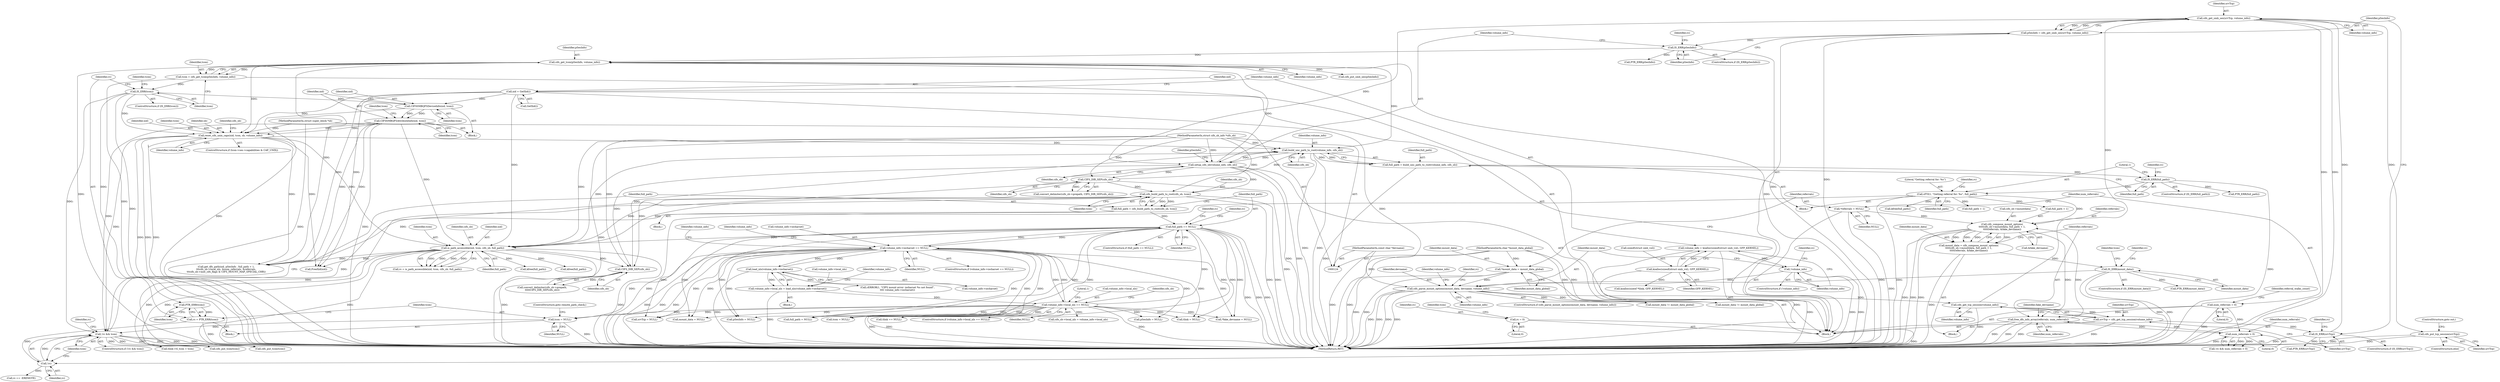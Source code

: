 digraph "0_linux_70945643722ffeac779d2529a348f99567fa5c33@pointer" {
"1000752" [label="(Call,cifs_put_tcp_session(srvTcp))"];
"1000298" [label="(Call,cifs_get_smb_ses(srvTcp, volume_info))"];
"1000288" [label="(Call,IS_ERR(srvTcp))"];
"1000283" [label="(Call,srvTcp = cifs_get_tcp_session(volume_info))"];
"1000285" [label="(Call,cifs_get_tcp_session(volume_info))"];
"1000192" [label="(Call,cifs_parse_mount_options(mount_data, devname, volume_info))"];
"1000138" [label="(Call,*mount_data = mount_data_global)"];
"1000127" [label="(MethodParameterIn,char *mount_data_global)"];
"1000627" [label="(Call,IS_ERR(mount_data))"];
"1000607" [label="(Call,mount_data = cifs_compose_mount_options(\n\t\t\t\t\tcifs_sb->mountdata, full_path + 1,\n\t\t\t\t\treferrals, &fake_devname))"];
"1000609" [label="(Call,cifs_compose_mount_options(\n\t\t\t\t\tcifs_sb->mountdata, full_path + 1,\n\t\t\t\t\treferrals, &fake_devname))"];
"1000565" [label="(Call,cFYI(1, \"Getting referral for: %s\", full_path))"];
"1000557" [label="(Call,IS_ERR(full_path))"];
"1000551" [label="(Call,full_path = build_unc_path_to_root(volume_info, cifs_sb))"];
"1000553" [label="(Call,build_unc_path_to_root(volume_info, cifs_sb))"];
"1000375" [label="(Call,reset_cifs_unix_caps(xid, tcon, sb, volume_info))"];
"1000364" [label="(Call,CIFSSMBQFSAttributeInfo(xid, tcon))"];
"1000361" [label="(Call,CIFSSMBQFSDeviceInfo(xid, tcon))"];
"1000173" [label="(Call,xid = GetXid())"];
"1000344" [label="(Call,IS_ERR(tcon))"];
"1000338" [label="(Call,tcon = cifs_get_tcon(pSesInfo, volume_info))"];
"1000340" [label="(Call,cifs_get_tcon(pSesInfo, volume_info))"];
"1000302" [label="(Call,IS_ERR(pSesInfo))"];
"1000296" [label="(Call,pSesInfo = cifs_get_smb_ses(srvTcp, volume_info))"];
"1000313" [label="(Call,setup_cifs_sb(volume_info, cifs_sb))"];
"1000126" [label="(MethodParameterIn,struct cifs_sb_info *cifs_sb)"];
"1000125" [label="(MethodParameterIn,struct super_block *sb)"];
"1000549" [label="(Call,CIFS_DIR_SEP(cifs_sb))"];
"1000501" [label="(Call,is_path_accessible(xid, tcon, cifs_sb, full_path))"];
"1000486" [label="(Call,cifs_build_path_to_root(cifs_sb, tcon))"];
"1000398" [label="(Call,CIFS_DIR_SEP(cifs_sb))"];
"1000479" [label="(Call,!rc && tcon)"];
"1000480" [label="(Call,!rc)"];
"1000347" [label="(Call,rc = PTR_ERR(tcon))"];
"1000349" [label="(Call,PTR_ERR(tcon))"];
"1000155" [label="(Call,rc = 0)"];
"1000351" [label="(Call,tcon = NULL)"];
"1000259" [label="(Call,volume_info->local_nls == NULL)"];
"1000250" [label="(Call,volume_info->local_nls = load_nls(volume_info->iocharset))"];
"1000254" [label="(Call,load_nls(volume_info->iocharset))"];
"1000237" [label="(Call,volume_info->iocharset == NULL)"];
"1000490" [label="(Call,full_path == NULL)"];
"1000484" [label="(Call,full_path = cifs_build_path_to_root(cifs_sb, tcon))"];
"1000143" [label="(Call,*referrals = NULL)"];
"1000619" [label="(Call,free_dfs_info_array(referrals, num_referrals))"];
"1000147" [label="(Call,num_referrals = 0)"];
"1000593" [label="(Call,num_referrals > 0)"];
"1000128" [label="(MethodParameterIn,const char *devname)"];
"1000183" [label="(Call,!volume_info)"];
"1000176" [label="(Call,volume_info = kzalloc(sizeof(struct smb_vol), GFP_KERNEL))"];
"1000178" [label="(Call,kzalloc(sizeof(struct smb_vol), GFP_KERNEL))"];
"1000379" [label="(Identifier,volume_info)"];
"1000309" [label="(Call,pSesInfo = NULL)"];
"1000360" [label="(Block,)"];
"1000249" [label="(Block,)"];
"1000339" [label="(Identifier,tcon)"];
"1000145" [label="(Identifier,NULL)"];
"1000567" [label="(Literal,\"Getting referral for: %s\")"];
"1000752" [label="(Call,cifs_put_tcp_session(srvTcp))"];
"1000516" [label="(Call,kfree(full_path))"];
"1000660" [label="(Call,kzalloc(sizeof *tlink, GFP_KERNEL))"];
"1000376" [label="(Identifier,xid)"];
"1000486" [label="(Call,cifs_build_path_to_root(cifs_sb, tcon))"];
"1000193" [label="(Identifier,mount_data)"];
"1000617" [label="(Call,&fake_devname)"];
"1000183" [label="(Call,!volume_info)"];
"1000682" [label="(Call,tlink->tl_tcon = tcon)"];
"1000751" [label="(ControlStructure,else)"];
"1000598" [label="(Call,*fake_devname = NULL)"];
"1000285" [label="(Call,cifs_get_tcp_session(volume_info))"];
"1000287" [label="(ControlStructure,if (IS_ERR(srvTcp)))"];
"1000666" [label="(Call,tlink == NULL)"];
"1000265" [label="(Call,cERROR(1, \"CIFS mount error: iocharset %s not found\",\n\t\t\t\t volume_info->iocharset))"];
"1000170" [label="(Call,tlink = NULL)"];
"1000640" [label="(Call,cifs_put_tcon(tcon))"];
"1000258" [label="(ControlStructure,if (volume_info->local_nls == NULL))"];
"1000364" [label="(Call,CIFSSMBQFSAttributeInfo(xid, tcon))"];
"1000346" [label="(Block,)"];
"1000181" [label="(Identifier,GFP_KERNEL)"];
"1000595" [label="(Literal,0)"];
"1000594" [label="(Identifier,num_referrals)"];
"1000194" [label="(Identifier,devname)"];
"1000159" [label="(Identifier,tcon)"];
"1000343" [label="(ControlStructure,if (IS_ERR(tcon)))"];
"1000255" [label="(Call,volume_info->iocharset)"];
"1000263" [label="(Identifier,NULL)"];
"1000276" [label="(Call,cifs_sb->local_nls = volume_info->local_nls)"];
"1000362" [label="(Identifier,xid)"];
"1000254" [label="(Call,load_nls(volume_info->iocharset))"];
"1000158" [label="(Call,tcon = NULL)"];
"1000341" [label="(Identifier,pSesInfo)"];
"1000753" [label="(Identifier,srvTcp)"];
"1000574" [label="(Call,full_path + 1)"];
"1000351" [label="(Call,tcon = NULL)"];
"1000500" [label="(Identifier,rc)"];
"1000628" [label="(Identifier,mount_data)"];
"1000488" [label="(Identifier,tcon)"];
"1000251" [label="(Call,volume_info->local_nls)"];
"1000179" [label="(Call,sizeof(struct smb_vol))"];
"1000260" [label="(Call,volume_info->local_nls)"];
"1000571" [label="(Call,get_dfs_path(xid, pSesInfo , full_path + 1,\n\t\t\tcifs_sb->local_nls, &num_referrals, &referrals,\n\t\t\tcifs_sb->mnt_cifs_flags & CIFS_MOUNT_MAP_SPECIAL_CHR))"];
"1000139" [label="(Identifier,mount_data)"];
"1000759" [label="(Call,FreeXid(xid))"];
"1000499" [label="(Call,rc = is_path_accessible(xid, tcon, cifs_sb, full_path))"];
"1000602" [label="(Call,mount_data != mount_data_global)"];
"1000483" [label="(Block,)"];
"1000505" [label="(Identifier,full_path)"];
"1000551" [label="(Call,full_path = build_unc_path_to_root(volume_info, cifs_sb))"];
"1000596" [label="(Block,)"];
"1000609" [label="(Call,cifs_compose_mount_options(\n\t\t\t\t\tcifs_sb->mountdata, full_path + 1,\n\t\t\t\t\treferrals, &fake_devname))"];
"1000347" [label="(Call,rc = PTR_ERR(tcon))"];
"1000283" [label="(Call,srvTcp = cifs_get_tcp_session(volume_info))"];
"1000554" [label="(Identifier,volume_info)"];
"1000192" [label="(Call,cifs_parse_mount_options(mount_data, devname, volume_info))"];
"1000503" [label="(Identifier,tcon)"];
"1000491" [label="(Identifier,full_path)"];
"1000286" [label="(Identifier,volume_info)"];
"1000565" [label="(Call,cFYI(1, \"Getting referral for: %s\", full_path))"];
"1000398" [label="(Call,CIFS_DIR_SEP(cifs_sb))"];
"1000504" [label="(Identifier,cifs_sb)"];
"1000278" [label="(Identifier,cifs_sb)"];
"1000487" [label="(Identifier,cifs_sb)"];
"1000237" [label="(Call,volume_info->iocharset == NULL)"];
"1000352" [label="(Identifier,tcon)"];
"1000526" [label="(Block,)"];
"1000624" [label="(Call,kfree(full_path))"];
"1000315" [label="(Identifier,cifs_sb)"];
"1000296" [label="(Call,pSesInfo = cifs_get_smb_ses(srvTcp, volume_info))"];
"1000284" [label="(Identifier,srvTcp)"];
"1000175" [label="(Call,GetXid())"];
"1000338" [label="(Call,tcon = cifs_get_tcon(pSesInfo, volume_info))"];
"1000164" [label="(Call,srvTcp = NULL)"];
"1000245" [label="(Identifier,volume_info)"];
"1000754" [label="(ControlStructure,goto out;)"];
"1000485" [label="(Identifier,full_path)"];
"1000147" [label="(Call,num_referrals = 0)"];
"1000261" [label="(Identifier,volume_info)"];
"1000297" [label="(Identifier,pSesInfo)"];
"1000292" [label="(Identifier,rc)"];
"1000480" [label="(Call,!rc)"];
"1000557" [label="(Call,IS_ERR(full_path))"];
"1000639" [label="(Identifier,tcon)"];
"1000138" [label="(Call,*mount_data = mount_data_global)"];
"1000502" [label="(Identifier,xid)"];
"1000252" [label="(Identifier,volume_info)"];
"1000626" [label="(ControlStructure,if (IS_ERR(mount_data)))"];
"1000394" [label="(Call,convert_delimiter(cifs_sb->prepath, CIFS_DIR_SEP(cifs_sb)))"];
"1000157" [label="(Literal,0)"];
"1000363" [label="(Identifier,tcon)"];
"1000349" [label="(Call,PTR_ERR(tcon))"];
"1000632" [label="(Call,PTR_ERR(mount_data))"];
"1000377" [label="(Identifier,tcon)"];
"1000173" [label="(Call,xid = GetXid())"];
"1000156" [label="(Identifier,rc)"];
"1000568" [label="(Identifier,full_path)"];
"1000371" [label="(Identifier,tcon)"];
"1000484" [label="(Call,full_path = cifs_build_path_to_root(cifs_sb, tcon))"];
"1000634" [label="(Call,mount_data = NULL)"];
"1000182" [label="(ControlStructure,if (!volume_info))"];
"1000187" [label="(Identifier,rc)"];
"1000590" [label="(Call,!rc && num_referrals > 0)"];
"1000490" [label="(Call,full_path == NULL)"];
"1000489" [label="(ControlStructure,if (full_path == NULL))"];
"1000562" [label="(Call,PTR_ERR(full_path))"];
"1000302" [label="(Call,IS_ERR(pSesInfo))"];
"1000566" [label="(Literal,1)"];
"1000344" [label="(Call,IS_ERR(tcon))"];
"1000241" [label="(Identifier,NULL)"];
"1000140" [label="(Identifier,mount_data_global)"];
"1000561" [label="(Identifier,rc)"];
"1000555" [label="(Identifier,cifs_sb)"];
"1000161" [label="(Call,pSesInfo = NULL)"];
"1000608" [label="(Identifier,mount_data)"];
"1000340" [label="(Call,cifs_get_tcon(pSesInfo, volume_info))"];
"1000570" [label="(Identifier,rc)"];
"1000350" [label="(Identifier,tcon)"];
"1000354" [label="(ControlStructure,goto remote_path_check;)"];
"1000236" [label="(ControlStructure,if (volume_info->iocharset == NULL))"];
"1000303" [label="(Identifier,pSesInfo)"];
"1000492" [label="(Identifier,NULL)"];
"1000763" [label="(MethodReturn,RET)"];
"1000342" [label="(Identifier,volume_info)"];
"1000549" [label="(Call,CIFS_DIR_SEP(cifs_sb))"];
"1000319" [label="(Identifier,pSesInfo)"];
"1000155" [label="(Call,rc = 0)"];
"1000204" [label="(Identifier,volume_info)"];
"1000144" [label="(Identifier,referrals)"];
"1000737" [label="(Call,mount_data != mount_data_global)"];
"1000143" [label="(Call,*referrals = NULL)"];
"1000177" [label="(Identifier,volume_info)"];
"1000399" [label="(Identifier,cifs_sb)"];
"1000293" [label="(Call,PTR_ERR(srvTcp))"];
"1000522" [label="(Call,rc == -EREMOTE)"];
"1000167" [label="(Call,full_path = NULL)"];
"1000184" [label="(Identifier,volume_info)"];
"1000631" [label="(Identifier,rc)"];
"1000195" [label="(Identifier,volume_info)"];
"1000314" [label="(Identifier,volume_info)"];
"1000174" [label="(Identifier,xid)"];
"1000481" [label="(Identifier,rc)"];
"1000128" [label="(MethodParameterIn,const char *devname)"];
"1000552" [label="(Identifier,full_path)"];
"1000519" [label="(Call,kfree(full_path))"];
"1000616" [label="(Identifier,referrals)"];
"1000358" [label="(Identifier,tcon)"];
"1000298" [label="(Call,cifs_get_smb_ses(srvTcp, volume_info))"];
"1000238" [label="(Call,volume_info->iocharset)"];
"1000191" [label="(ControlStructure,if (cifs_parse_mount_options(mount_data, devname, volume_info)))"];
"1000365" [label="(Identifier,xid)"];
"1000149" [label="(Literal,0)"];
"1000482" [label="(Identifier,tcon)"];
"1000744" [label="(Call,cifs_put_tcon(tcon))"];
"1000479" [label="(Call,!rc && tcon)"];
"1000129" [label="(Block,)"];
"1000313" [label="(Call,setup_cifs_sb(volume_info, cifs_sb))"];
"1000366" [label="(Identifier,tcon)"];
"1000361" [label="(Call,CIFSSMBQFSDeviceInfo(xid, tcon))"];
"1000523" [label="(Identifier,rc)"];
"1000266" [label="(Literal,1)"];
"1000749" [label="(Call,cifs_put_smb_ses(pSesInfo))"];
"1000621" [label="(Identifier,num_referrals)"];
"1000300" [label="(Identifier,volume_info)"];
"1000495" [label="(Identifier,rc)"];
"1000348" [label="(Identifier,rc)"];
"1000353" [label="(Identifier,NULL)"];
"1000558" [label="(Identifier,full_path)"];
"1000610" [label="(Call,cifs_sb->mountdata)"];
"1000550" [label="(Identifier,cifs_sb)"];
"1000306" [label="(Identifier,rc)"];
"1000553" [label="(Call,build_unc_path_to_root(volume_info, cifs_sb))"];
"1000250" [label="(Call,volume_info->local_nls = load_nls(volume_info->iocharset))"];
"1000176" [label="(Call,volume_info = kzalloc(sizeof(struct smb_vol), GFP_KERNEL))"];
"1000288" [label="(Call,IS_ERR(srvTcp))"];
"1000152" [label="(Identifier,referral_walks_count)"];
"1000126" [label="(MethodParameterIn,struct cifs_sb_info *cifs_sb)"];
"1000299" [label="(Identifier,srvTcp)"];
"1000627" [label="(Call,IS_ERR(mount_data))"];
"1000127" [label="(MethodParameterIn,char *mount_data_global)"];
"1000148" [label="(Identifier,num_referrals)"];
"1000198" [label="(Identifier,rc)"];
"1000125" [label="(MethodParameterIn,struct super_block *sb)"];
"1000378" [label="(Identifier,sb)"];
"1000619" [label="(Call,free_dfs_info_array(referrals, num_referrals))"];
"1000478" [label="(ControlStructure,if (!rc && tcon))"];
"1000289" [label="(Identifier,srvTcp)"];
"1000178" [label="(Call,kzalloc(sizeof(struct smb_vol), GFP_KERNEL))"];
"1000259" [label="(Call,volume_info->local_nls == NULL)"];
"1000390" [label="(Identifier,cifs_sb)"];
"1000375" [label="(Call,reset_cifs_unix_caps(xid, tcon, sb, volume_info))"];
"1000307" [label="(Call,PTR_ERR(pSesInfo))"];
"1000367" [label="(ControlStructure,if (tcon->ses->capabilities & CAP_UNIX))"];
"1000613" [label="(Call,full_path + 1)"];
"1000501" [label="(Call,is_path_accessible(xid, tcon, cifs_sb, full_path))"];
"1000301" [label="(ControlStructure,if (IS_ERR(pSesInfo)))"];
"1000623" [label="(Identifier,fake_devname)"];
"1000607" [label="(Call,mount_data = cifs_compose_mount_options(\n\t\t\t\t\tcifs_sb->mountdata, full_path + 1,\n\t\t\t\t\treferrals, &fake_devname))"];
"1000545" [label="(Call,convert_delimiter(cifs_sb->prepath,\n\t\t\t\t\tCIFS_DIR_SEP(cifs_sb)))"];
"1000620" [label="(Identifier,referrals)"];
"1000593" [label="(Call,num_referrals > 0)"];
"1000345" [label="(Identifier,tcon)"];
"1000556" [label="(ControlStructure,if (IS_ERR(full_path)))"];
"1000752" -> "1000751"  [label="AST: "];
"1000752" -> "1000753"  [label="CFG: "];
"1000753" -> "1000752"  [label="AST: "];
"1000754" -> "1000752"  [label="CFG: "];
"1000752" -> "1000763"  [label="DDG: "];
"1000752" -> "1000763"  [label="DDG: "];
"1000298" -> "1000752"  [label="DDG: "];
"1000298" -> "1000296"  [label="AST: "];
"1000298" -> "1000300"  [label="CFG: "];
"1000299" -> "1000298"  [label="AST: "];
"1000300" -> "1000298"  [label="AST: "];
"1000296" -> "1000298"  [label="CFG: "];
"1000298" -> "1000763"  [label="DDG: "];
"1000298" -> "1000763"  [label="DDG: "];
"1000298" -> "1000296"  [label="DDG: "];
"1000298" -> "1000296"  [label="DDG: "];
"1000288" -> "1000298"  [label="DDG: "];
"1000285" -> "1000298"  [label="DDG: "];
"1000298" -> "1000313"  [label="DDG: "];
"1000288" -> "1000287"  [label="AST: "];
"1000288" -> "1000289"  [label="CFG: "];
"1000289" -> "1000288"  [label="AST: "];
"1000292" -> "1000288"  [label="CFG: "];
"1000297" -> "1000288"  [label="CFG: "];
"1000288" -> "1000763"  [label="DDG: "];
"1000283" -> "1000288"  [label="DDG: "];
"1000288" -> "1000293"  [label="DDG: "];
"1000283" -> "1000129"  [label="AST: "];
"1000283" -> "1000285"  [label="CFG: "];
"1000284" -> "1000283"  [label="AST: "];
"1000285" -> "1000283"  [label="AST: "];
"1000289" -> "1000283"  [label="CFG: "];
"1000283" -> "1000763"  [label="DDG: "];
"1000285" -> "1000283"  [label="DDG: "];
"1000285" -> "1000286"  [label="CFG: "];
"1000286" -> "1000285"  [label="AST: "];
"1000285" -> "1000763"  [label="DDG: "];
"1000192" -> "1000285"  [label="DDG: "];
"1000192" -> "1000191"  [label="AST: "];
"1000192" -> "1000195"  [label="CFG: "];
"1000193" -> "1000192"  [label="AST: "];
"1000194" -> "1000192"  [label="AST: "];
"1000195" -> "1000192"  [label="AST: "];
"1000198" -> "1000192"  [label="CFG: "];
"1000204" -> "1000192"  [label="CFG: "];
"1000192" -> "1000763"  [label="DDG: "];
"1000192" -> "1000763"  [label="DDG: "];
"1000192" -> "1000763"  [label="DDG: "];
"1000192" -> "1000763"  [label="DDG: "];
"1000138" -> "1000192"  [label="DDG: "];
"1000627" -> "1000192"  [label="DDG: "];
"1000128" -> "1000192"  [label="DDG: "];
"1000183" -> "1000192"  [label="DDG: "];
"1000192" -> "1000602"  [label="DDG: "];
"1000192" -> "1000737"  [label="DDG: "];
"1000138" -> "1000129"  [label="AST: "];
"1000138" -> "1000140"  [label="CFG: "];
"1000139" -> "1000138"  [label="AST: "];
"1000140" -> "1000138"  [label="AST: "];
"1000144" -> "1000138"  [label="CFG: "];
"1000138" -> "1000763"  [label="DDG: "];
"1000138" -> "1000763"  [label="DDG: "];
"1000127" -> "1000138"  [label="DDG: "];
"1000127" -> "1000124"  [label="AST: "];
"1000127" -> "1000763"  [label="DDG: "];
"1000127" -> "1000602"  [label="DDG: "];
"1000127" -> "1000737"  [label="DDG: "];
"1000627" -> "1000626"  [label="AST: "];
"1000627" -> "1000628"  [label="CFG: "];
"1000628" -> "1000627"  [label="AST: "];
"1000631" -> "1000627"  [label="CFG: "];
"1000639" -> "1000627"  [label="CFG: "];
"1000627" -> "1000763"  [label="DDG: "];
"1000627" -> "1000763"  [label="DDG: "];
"1000607" -> "1000627"  [label="DDG: "];
"1000627" -> "1000632"  [label="DDG: "];
"1000607" -> "1000596"  [label="AST: "];
"1000607" -> "1000609"  [label="CFG: "];
"1000608" -> "1000607"  [label="AST: "];
"1000609" -> "1000607"  [label="AST: "];
"1000620" -> "1000607"  [label="CFG: "];
"1000607" -> "1000763"  [label="DDG: "];
"1000609" -> "1000607"  [label="DDG: "];
"1000609" -> "1000607"  [label="DDG: "];
"1000609" -> "1000607"  [label="DDG: "];
"1000609" -> "1000607"  [label="DDG: "];
"1000609" -> "1000617"  [label="CFG: "];
"1000610" -> "1000609"  [label="AST: "];
"1000613" -> "1000609"  [label="AST: "];
"1000616" -> "1000609"  [label="AST: "];
"1000617" -> "1000609"  [label="AST: "];
"1000609" -> "1000763"  [label="DDG: "];
"1000609" -> "1000763"  [label="DDG: "];
"1000609" -> "1000763"  [label="DDG: "];
"1000565" -> "1000609"  [label="DDG: "];
"1000143" -> "1000609"  [label="DDG: "];
"1000619" -> "1000609"  [label="DDG: "];
"1000609" -> "1000619"  [label="DDG: "];
"1000565" -> "1000526"  [label="AST: "];
"1000565" -> "1000568"  [label="CFG: "];
"1000566" -> "1000565"  [label="AST: "];
"1000567" -> "1000565"  [label="AST: "];
"1000568" -> "1000565"  [label="AST: "];
"1000570" -> "1000565"  [label="CFG: "];
"1000565" -> "1000763"  [label="DDG: "];
"1000557" -> "1000565"  [label="DDG: "];
"1000565" -> "1000571"  [label="DDG: "];
"1000565" -> "1000574"  [label="DDG: "];
"1000565" -> "1000613"  [label="DDG: "];
"1000565" -> "1000624"  [label="DDG: "];
"1000557" -> "1000556"  [label="AST: "];
"1000557" -> "1000558"  [label="CFG: "];
"1000558" -> "1000557"  [label="AST: "];
"1000561" -> "1000557"  [label="CFG: "];
"1000566" -> "1000557"  [label="CFG: "];
"1000557" -> "1000763"  [label="DDG: "];
"1000551" -> "1000557"  [label="DDG: "];
"1000557" -> "1000562"  [label="DDG: "];
"1000551" -> "1000526"  [label="AST: "];
"1000551" -> "1000553"  [label="CFG: "];
"1000552" -> "1000551"  [label="AST: "];
"1000553" -> "1000551"  [label="AST: "];
"1000558" -> "1000551"  [label="CFG: "];
"1000551" -> "1000763"  [label="DDG: "];
"1000553" -> "1000551"  [label="DDG: "];
"1000553" -> "1000551"  [label="DDG: "];
"1000553" -> "1000555"  [label="CFG: "];
"1000554" -> "1000553"  [label="AST: "];
"1000555" -> "1000553"  [label="AST: "];
"1000553" -> "1000763"  [label="DDG: "];
"1000553" -> "1000763"  [label="DDG: "];
"1000553" -> "1000313"  [label="DDG: "];
"1000375" -> "1000553"  [label="DDG: "];
"1000340" -> "1000553"  [label="DDG: "];
"1000549" -> "1000553"  [label="DDG: "];
"1000313" -> "1000553"  [label="DDG: "];
"1000501" -> "1000553"  [label="DDG: "];
"1000398" -> "1000553"  [label="DDG: "];
"1000126" -> "1000553"  [label="DDG: "];
"1000375" -> "1000367"  [label="AST: "];
"1000375" -> "1000379"  [label="CFG: "];
"1000376" -> "1000375"  [label="AST: "];
"1000377" -> "1000375"  [label="AST: "];
"1000378" -> "1000375"  [label="AST: "];
"1000379" -> "1000375"  [label="AST: "];
"1000390" -> "1000375"  [label="CFG: "];
"1000375" -> "1000763"  [label="DDG: "];
"1000375" -> "1000763"  [label="DDG: "];
"1000375" -> "1000763"  [label="DDG: "];
"1000364" -> "1000375"  [label="DDG: "];
"1000364" -> "1000375"  [label="DDG: "];
"1000173" -> "1000375"  [label="DDG: "];
"1000344" -> "1000375"  [label="DDG: "];
"1000125" -> "1000375"  [label="DDG: "];
"1000340" -> "1000375"  [label="DDG: "];
"1000375" -> "1000479"  [label="DDG: "];
"1000375" -> "1000501"  [label="DDG: "];
"1000375" -> "1000571"  [label="DDG: "];
"1000375" -> "1000759"  [label="DDG: "];
"1000364" -> "1000360"  [label="AST: "];
"1000364" -> "1000366"  [label="CFG: "];
"1000365" -> "1000364"  [label="AST: "];
"1000366" -> "1000364"  [label="AST: "];
"1000371" -> "1000364"  [label="CFG: "];
"1000364" -> "1000763"  [label="DDG: "];
"1000361" -> "1000364"  [label="DDG: "];
"1000361" -> "1000364"  [label="DDG: "];
"1000364" -> "1000479"  [label="DDG: "];
"1000364" -> "1000501"  [label="DDG: "];
"1000364" -> "1000571"  [label="DDG: "];
"1000364" -> "1000759"  [label="DDG: "];
"1000361" -> "1000360"  [label="AST: "];
"1000361" -> "1000363"  [label="CFG: "];
"1000362" -> "1000361"  [label="AST: "];
"1000363" -> "1000361"  [label="AST: "];
"1000365" -> "1000361"  [label="CFG: "];
"1000361" -> "1000763"  [label="DDG: "];
"1000173" -> "1000361"  [label="DDG: "];
"1000344" -> "1000361"  [label="DDG: "];
"1000173" -> "1000129"  [label="AST: "];
"1000173" -> "1000175"  [label="CFG: "];
"1000174" -> "1000173"  [label="AST: "];
"1000175" -> "1000173"  [label="AST: "];
"1000177" -> "1000173"  [label="CFG: "];
"1000173" -> "1000763"  [label="DDG: "];
"1000173" -> "1000501"  [label="DDG: "];
"1000173" -> "1000571"  [label="DDG: "];
"1000173" -> "1000759"  [label="DDG: "];
"1000344" -> "1000343"  [label="AST: "];
"1000344" -> "1000345"  [label="CFG: "];
"1000345" -> "1000344"  [label="AST: "];
"1000348" -> "1000344"  [label="CFG: "];
"1000358" -> "1000344"  [label="CFG: "];
"1000344" -> "1000763"  [label="DDG: "];
"1000338" -> "1000344"  [label="DDG: "];
"1000344" -> "1000349"  [label="DDG: "];
"1000344" -> "1000479"  [label="DDG: "];
"1000338" -> "1000129"  [label="AST: "];
"1000338" -> "1000340"  [label="CFG: "];
"1000339" -> "1000338"  [label="AST: "];
"1000340" -> "1000338"  [label="AST: "];
"1000345" -> "1000338"  [label="CFG: "];
"1000338" -> "1000763"  [label="DDG: "];
"1000340" -> "1000338"  [label="DDG: "];
"1000340" -> "1000338"  [label="DDG: "];
"1000340" -> "1000342"  [label="CFG: "];
"1000341" -> "1000340"  [label="AST: "];
"1000342" -> "1000340"  [label="AST: "];
"1000340" -> "1000763"  [label="DDG: "];
"1000340" -> "1000763"  [label="DDG: "];
"1000302" -> "1000340"  [label="DDG: "];
"1000313" -> "1000340"  [label="DDG: "];
"1000340" -> "1000571"  [label="DDG: "];
"1000340" -> "1000749"  [label="DDG: "];
"1000302" -> "1000301"  [label="AST: "];
"1000302" -> "1000303"  [label="CFG: "];
"1000303" -> "1000302"  [label="AST: "];
"1000306" -> "1000302"  [label="CFG: "];
"1000314" -> "1000302"  [label="CFG: "];
"1000302" -> "1000763"  [label="DDG: "];
"1000296" -> "1000302"  [label="DDG: "];
"1000302" -> "1000307"  [label="DDG: "];
"1000296" -> "1000129"  [label="AST: "];
"1000297" -> "1000296"  [label="AST: "];
"1000303" -> "1000296"  [label="CFG: "];
"1000296" -> "1000763"  [label="DDG: "];
"1000313" -> "1000129"  [label="AST: "];
"1000313" -> "1000315"  [label="CFG: "];
"1000314" -> "1000313"  [label="AST: "];
"1000315" -> "1000313"  [label="AST: "];
"1000319" -> "1000313"  [label="CFG: "];
"1000313" -> "1000763"  [label="DDG: "];
"1000313" -> "1000763"  [label="DDG: "];
"1000126" -> "1000313"  [label="DDG: "];
"1000313" -> "1000398"  [label="DDG: "];
"1000313" -> "1000486"  [label="DDG: "];
"1000313" -> "1000549"  [label="DDG: "];
"1000126" -> "1000124"  [label="AST: "];
"1000126" -> "1000763"  [label="DDG: "];
"1000126" -> "1000398"  [label="DDG: "];
"1000126" -> "1000486"  [label="DDG: "];
"1000126" -> "1000501"  [label="DDG: "];
"1000126" -> "1000549"  [label="DDG: "];
"1000125" -> "1000124"  [label="AST: "];
"1000125" -> "1000763"  [label="DDG: "];
"1000549" -> "1000545"  [label="AST: "];
"1000549" -> "1000550"  [label="CFG: "];
"1000550" -> "1000549"  [label="AST: "];
"1000545" -> "1000549"  [label="CFG: "];
"1000549" -> "1000545"  [label="DDG: "];
"1000501" -> "1000549"  [label="DDG: "];
"1000398" -> "1000549"  [label="DDG: "];
"1000501" -> "1000499"  [label="AST: "];
"1000501" -> "1000505"  [label="CFG: "];
"1000502" -> "1000501"  [label="AST: "];
"1000503" -> "1000501"  [label="AST: "];
"1000504" -> "1000501"  [label="AST: "];
"1000505" -> "1000501"  [label="AST: "];
"1000499" -> "1000501"  [label="CFG: "];
"1000501" -> "1000763"  [label="DDG: "];
"1000501" -> "1000763"  [label="DDG: "];
"1000501" -> "1000499"  [label="DDG: "];
"1000501" -> "1000499"  [label="DDG: "];
"1000501" -> "1000499"  [label="DDG: "];
"1000501" -> "1000499"  [label="DDG: "];
"1000486" -> "1000501"  [label="DDG: "];
"1000486" -> "1000501"  [label="DDG: "];
"1000490" -> "1000501"  [label="DDG: "];
"1000501" -> "1000516"  [label="DDG: "];
"1000501" -> "1000519"  [label="DDG: "];
"1000501" -> "1000571"  [label="DDG: "];
"1000501" -> "1000640"  [label="DDG: "];
"1000501" -> "1000682"  [label="DDG: "];
"1000501" -> "1000744"  [label="DDG: "];
"1000501" -> "1000759"  [label="DDG: "];
"1000486" -> "1000484"  [label="AST: "];
"1000486" -> "1000488"  [label="CFG: "];
"1000487" -> "1000486"  [label="AST: "];
"1000488" -> "1000486"  [label="AST: "];
"1000484" -> "1000486"  [label="CFG: "];
"1000486" -> "1000763"  [label="DDG: "];
"1000486" -> "1000763"  [label="DDG: "];
"1000486" -> "1000484"  [label="DDG: "];
"1000486" -> "1000484"  [label="DDG: "];
"1000398" -> "1000486"  [label="DDG: "];
"1000479" -> "1000486"  [label="DDG: "];
"1000486" -> "1000744"  [label="DDG: "];
"1000398" -> "1000394"  [label="AST: "];
"1000398" -> "1000399"  [label="CFG: "];
"1000399" -> "1000398"  [label="AST: "];
"1000394" -> "1000398"  [label="CFG: "];
"1000398" -> "1000763"  [label="DDG: "];
"1000398" -> "1000394"  [label="DDG: "];
"1000479" -> "1000478"  [label="AST: "];
"1000479" -> "1000480"  [label="CFG: "];
"1000479" -> "1000482"  [label="CFG: "];
"1000480" -> "1000479"  [label="AST: "];
"1000482" -> "1000479"  [label="AST: "];
"1000485" -> "1000479"  [label="CFG: "];
"1000523" -> "1000479"  [label="CFG: "];
"1000479" -> "1000763"  [label="DDG: "];
"1000479" -> "1000763"  [label="DDG: "];
"1000479" -> "1000763"  [label="DDG: "];
"1000480" -> "1000479"  [label="DDG: "];
"1000351" -> "1000479"  [label="DDG: "];
"1000479" -> "1000640"  [label="DDG: "];
"1000479" -> "1000682"  [label="DDG: "];
"1000479" -> "1000744"  [label="DDG: "];
"1000480" -> "1000481"  [label="CFG: "];
"1000481" -> "1000480"  [label="AST: "];
"1000482" -> "1000480"  [label="CFG: "];
"1000347" -> "1000480"  [label="DDG: "];
"1000155" -> "1000480"  [label="DDG: "];
"1000480" -> "1000522"  [label="DDG: "];
"1000347" -> "1000346"  [label="AST: "];
"1000347" -> "1000349"  [label="CFG: "];
"1000348" -> "1000347"  [label="AST: "];
"1000349" -> "1000347"  [label="AST: "];
"1000352" -> "1000347"  [label="CFG: "];
"1000347" -> "1000763"  [label="DDG: "];
"1000349" -> "1000347"  [label="DDG: "];
"1000349" -> "1000350"  [label="CFG: "];
"1000350" -> "1000349"  [label="AST: "];
"1000155" -> "1000129"  [label="AST: "];
"1000155" -> "1000157"  [label="CFG: "];
"1000156" -> "1000155"  [label="AST: "];
"1000157" -> "1000155"  [label="AST: "];
"1000159" -> "1000155"  [label="CFG: "];
"1000351" -> "1000346"  [label="AST: "];
"1000351" -> "1000353"  [label="CFG: "];
"1000352" -> "1000351"  [label="AST: "];
"1000353" -> "1000351"  [label="AST: "];
"1000354" -> "1000351"  [label="CFG: "];
"1000351" -> "1000763"  [label="DDG: "];
"1000259" -> "1000351"  [label="DDG: "];
"1000237" -> "1000351"  [label="DDG: "];
"1000259" -> "1000258"  [label="AST: "];
"1000259" -> "1000263"  [label="CFG: "];
"1000260" -> "1000259"  [label="AST: "];
"1000263" -> "1000259"  [label="AST: "];
"1000266" -> "1000259"  [label="CFG: "];
"1000278" -> "1000259"  [label="CFG: "];
"1000259" -> "1000763"  [label="DDG: "];
"1000259" -> "1000763"  [label="DDG: "];
"1000259" -> "1000763"  [label="DDG: "];
"1000259" -> "1000158"  [label="DDG: "];
"1000259" -> "1000161"  [label="DDG: "];
"1000259" -> "1000164"  [label="DDG: "];
"1000259" -> "1000167"  [label="DDG: "];
"1000259" -> "1000170"  [label="DDG: "];
"1000259" -> "1000237"  [label="DDG: "];
"1000250" -> "1000259"  [label="DDG: "];
"1000237" -> "1000259"  [label="DDG: "];
"1000259" -> "1000276"  [label="DDG: "];
"1000259" -> "1000309"  [label="DDG: "];
"1000259" -> "1000490"  [label="DDG: "];
"1000259" -> "1000598"  [label="DDG: "];
"1000259" -> "1000634"  [label="DDG: "];
"1000259" -> "1000666"  [label="DDG: "];
"1000250" -> "1000249"  [label="AST: "];
"1000250" -> "1000254"  [label="CFG: "];
"1000251" -> "1000250"  [label="AST: "];
"1000254" -> "1000250"  [label="AST: "];
"1000261" -> "1000250"  [label="CFG: "];
"1000250" -> "1000763"  [label="DDG: "];
"1000254" -> "1000250"  [label="DDG: "];
"1000254" -> "1000255"  [label="CFG: "];
"1000255" -> "1000254"  [label="AST: "];
"1000254" -> "1000763"  [label="DDG: "];
"1000254" -> "1000237"  [label="DDG: "];
"1000237" -> "1000254"  [label="DDG: "];
"1000254" -> "1000265"  [label="DDG: "];
"1000237" -> "1000236"  [label="AST: "];
"1000237" -> "1000241"  [label="CFG: "];
"1000238" -> "1000237"  [label="AST: "];
"1000241" -> "1000237"  [label="AST: "];
"1000245" -> "1000237"  [label="CFG: "];
"1000252" -> "1000237"  [label="CFG: "];
"1000237" -> "1000763"  [label="DDG: "];
"1000237" -> "1000763"  [label="DDG: "];
"1000237" -> "1000763"  [label="DDG: "];
"1000237" -> "1000158"  [label="DDG: "];
"1000237" -> "1000161"  [label="DDG: "];
"1000237" -> "1000164"  [label="DDG: "];
"1000237" -> "1000167"  [label="DDG: "];
"1000237" -> "1000170"  [label="DDG: "];
"1000490" -> "1000237"  [label="DDG: "];
"1000237" -> "1000309"  [label="DDG: "];
"1000237" -> "1000490"  [label="DDG: "];
"1000237" -> "1000598"  [label="DDG: "];
"1000237" -> "1000634"  [label="DDG: "];
"1000237" -> "1000666"  [label="DDG: "];
"1000490" -> "1000489"  [label="AST: "];
"1000490" -> "1000492"  [label="CFG: "];
"1000491" -> "1000490"  [label="AST: "];
"1000492" -> "1000490"  [label="AST: "];
"1000495" -> "1000490"  [label="CFG: "];
"1000500" -> "1000490"  [label="CFG: "];
"1000490" -> "1000763"  [label="DDG: "];
"1000490" -> "1000763"  [label="DDG: "];
"1000490" -> "1000763"  [label="DDG: "];
"1000490" -> "1000158"  [label="DDG: "];
"1000490" -> "1000161"  [label="DDG: "];
"1000490" -> "1000164"  [label="DDG: "];
"1000490" -> "1000167"  [label="DDG: "];
"1000490" -> "1000170"  [label="DDG: "];
"1000484" -> "1000490"  [label="DDG: "];
"1000490" -> "1000598"  [label="DDG: "];
"1000490" -> "1000634"  [label="DDG: "];
"1000490" -> "1000666"  [label="DDG: "];
"1000484" -> "1000483"  [label="AST: "];
"1000485" -> "1000484"  [label="AST: "];
"1000491" -> "1000484"  [label="CFG: "];
"1000484" -> "1000763"  [label="DDG: "];
"1000143" -> "1000129"  [label="AST: "];
"1000143" -> "1000145"  [label="CFG: "];
"1000144" -> "1000143"  [label="AST: "];
"1000145" -> "1000143"  [label="AST: "];
"1000148" -> "1000143"  [label="CFG: "];
"1000143" -> "1000763"  [label="DDG: "];
"1000619" -> "1000596"  [label="AST: "];
"1000619" -> "1000621"  [label="CFG: "];
"1000620" -> "1000619"  [label="AST: "];
"1000621" -> "1000619"  [label="AST: "];
"1000623" -> "1000619"  [label="CFG: "];
"1000619" -> "1000763"  [label="DDG: "];
"1000619" -> "1000763"  [label="DDG: "];
"1000619" -> "1000763"  [label="DDG: "];
"1000619" -> "1000593"  [label="DDG: "];
"1000147" -> "1000619"  [label="DDG: "];
"1000593" -> "1000619"  [label="DDG: "];
"1000147" -> "1000129"  [label="AST: "];
"1000147" -> "1000149"  [label="CFG: "];
"1000148" -> "1000147"  [label="AST: "];
"1000149" -> "1000147"  [label="AST: "];
"1000152" -> "1000147"  [label="CFG: "];
"1000147" -> "1000763"  [label="DDG: "];
"1000147" -> "1000593"  [label="DDG: "];
"1000593" -> "1000590"  [label="AST: "];
"1000593" -> "1000595"  [label="CFG: "];
"1000594" -> "1000593"  [label="AST: "];
"1000595" -> "1000593"  [label="AST: "];
"1000590" -> "1000593"  [label="CFG: "];
"1000593" -> "1000763"  [label="DDG: "];
"1000593" -> "1000590"  [label="DDG: "];
"1000593" -> "1000590"  [label="DDG: "];
"1000128" -> "1000124"  [label="AST: "];
"1000128" -> "1000763"  [label="DDG: "];
"1000183" -> "1000182"  [label="AST: "];
"1000183" -> "1000184"  [label="CFG: "];
"1000184" -> "1000183"  [label="AST: "];
"1000187" -> "1000183"  [label="CFG: "];
"1000193" -> "1000183"  [label="CFG: "];
"1000183" -> "1000763"  [label="DDG: "];
"1000183" -> "1000763"  [label="DDG: "];
"1000176" -> "1000183"  [label="DDG: "];
"1000176" -> "1000129"  [label="AST: "];
"1000176" -> "1000178"  [label="CFG: "];
"1000177" -> "1000176"  [label="AST: "];
"1000178" -> "1000176"  [label="AST: "];
"1000184" -> "1000176"  [label="CFG: "];
"1000176" -> "1000763"  [label="DDG: "];
"1000178" -> "1000176"  [label="DDG: "];
"1000178" -> "1000181"  [label="CFG: "];
"1000179" -> "1000178"  [label="AST: "];
"1000181" -> "1000178"  [label="AST: "];
"1000178" -> "1000763"  [label="DDG: "];
"1000178" -> "1000660"  [label="DDG: "];
}
